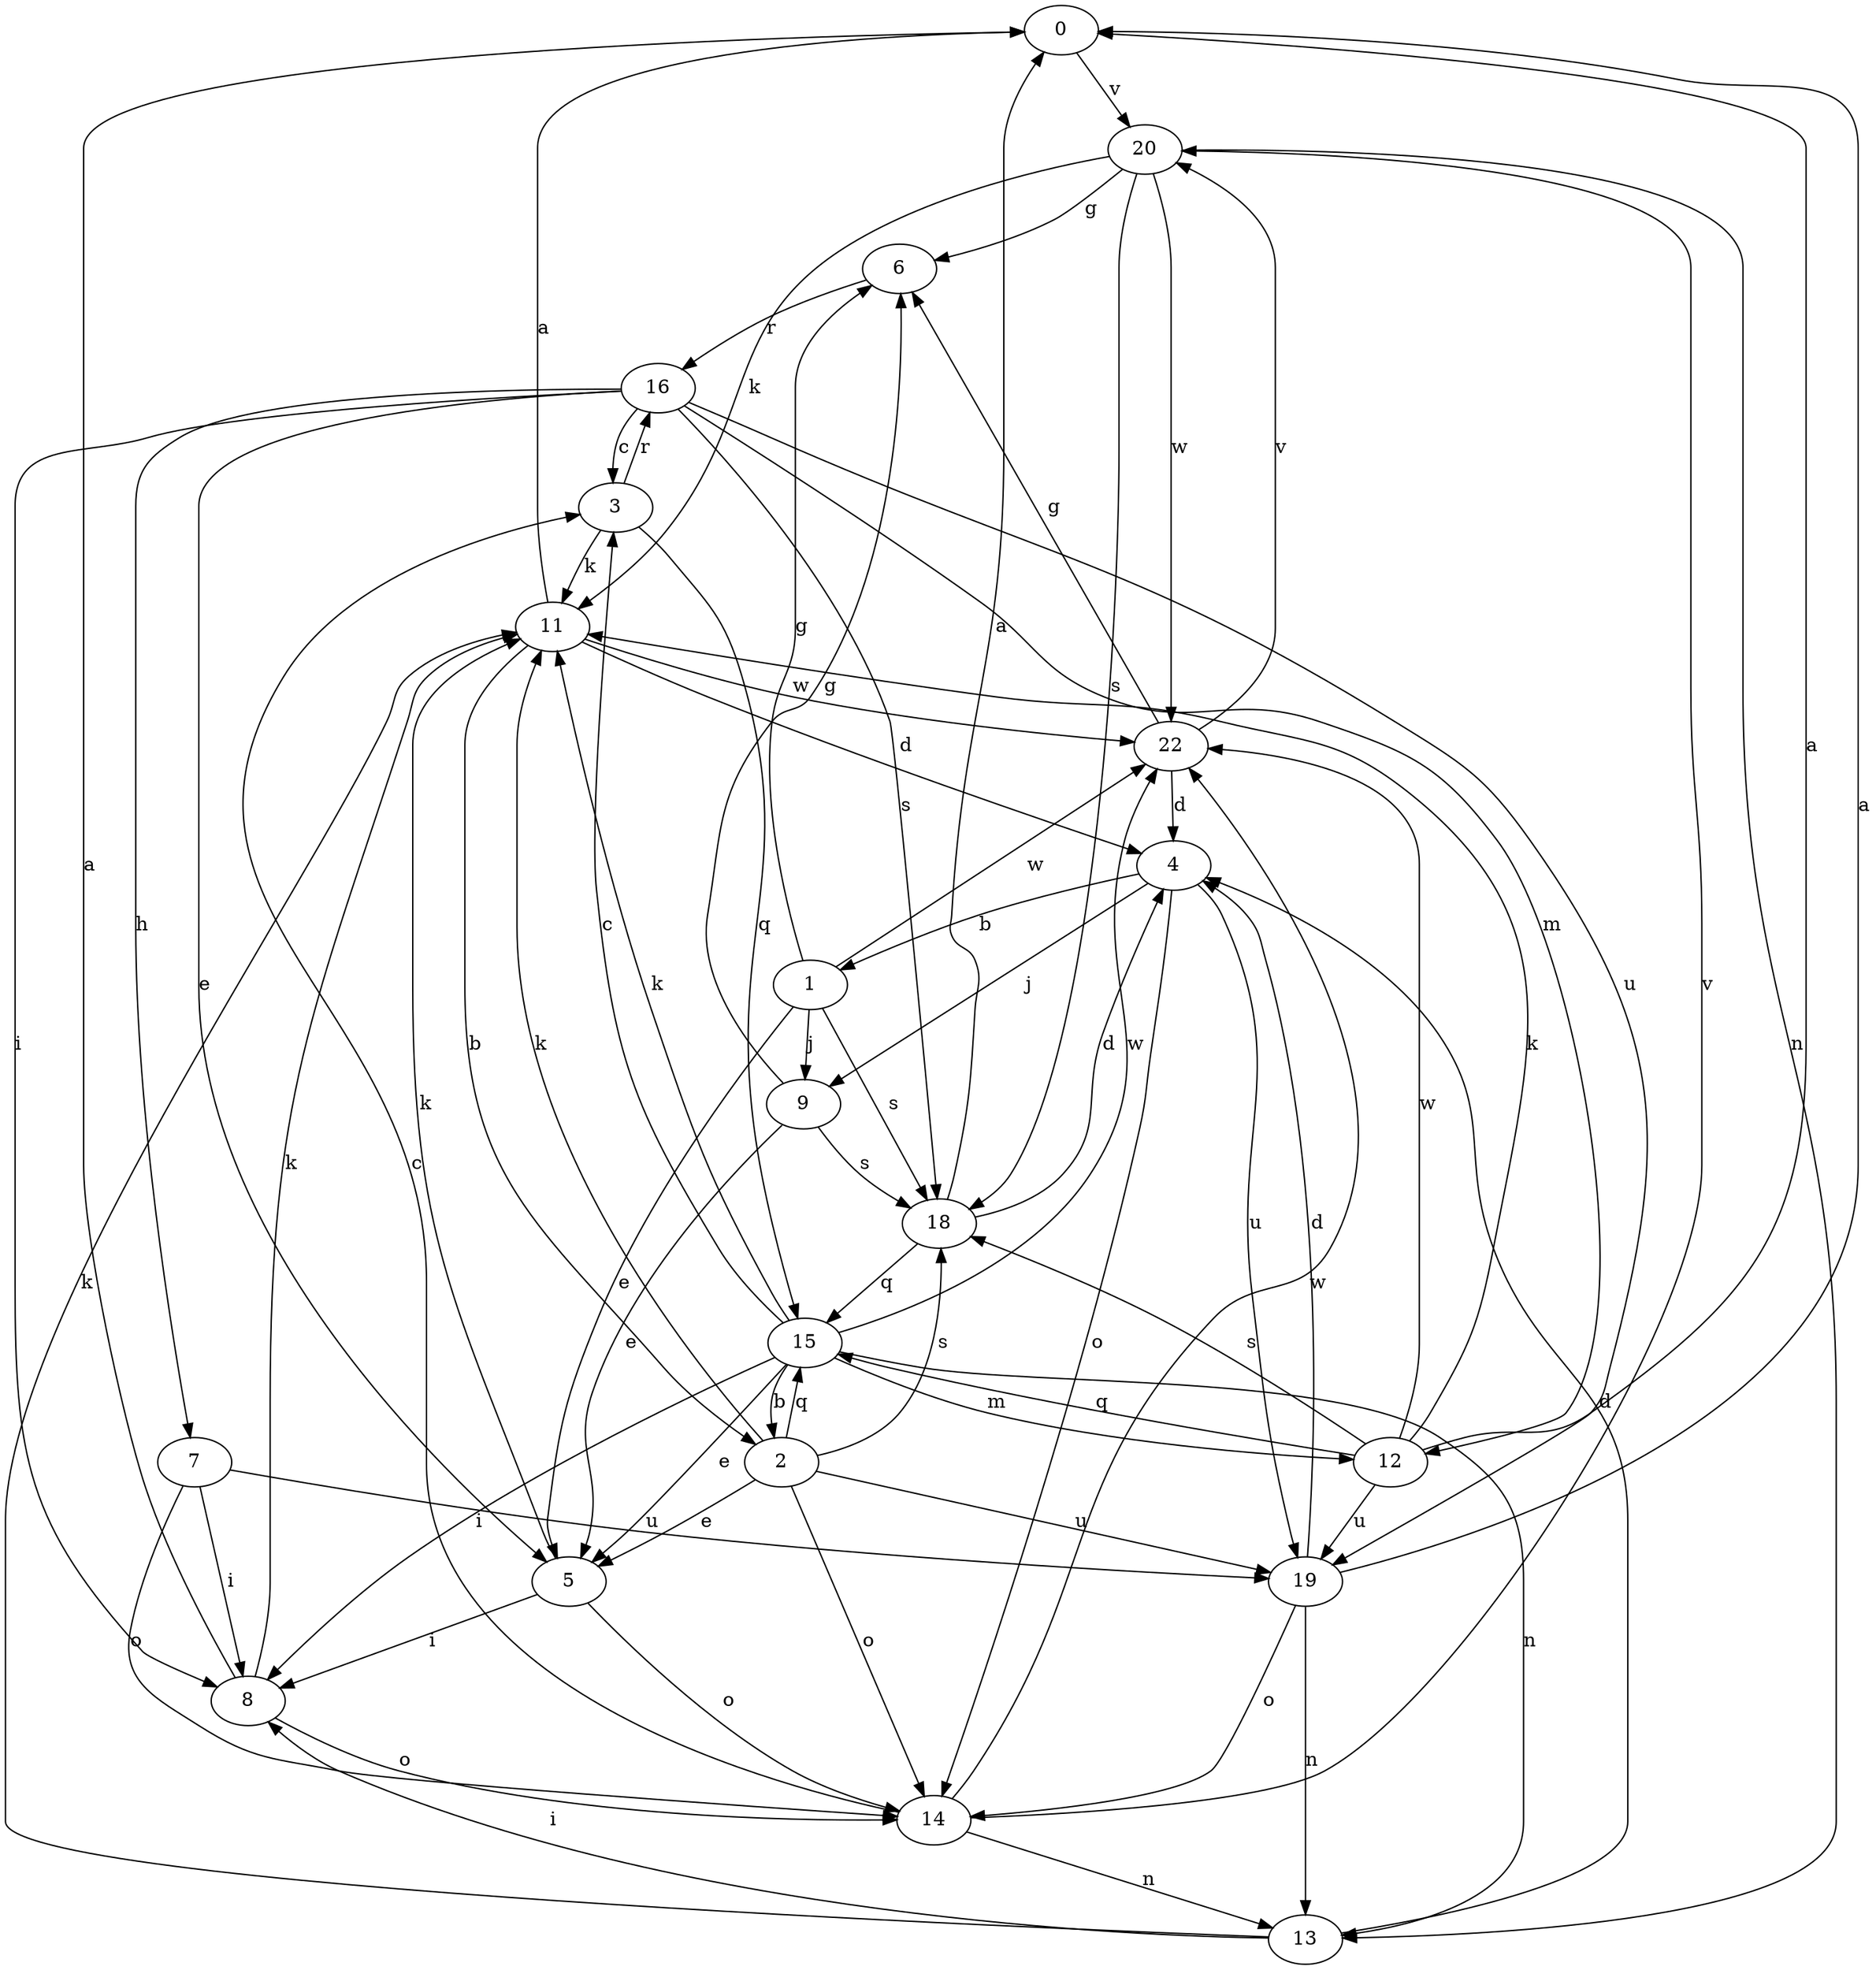 strict digraph  {
0;
1;
2;
3;
4;
5;
6;
7;
8;
9;
11;
12;
13;
14;
15;
16;
18;
19;
20;
22;
0 -> 20  [label=v];
1 -> 5  [label=e];
1 -> 6  [label=g];
1 -> 9  [label=j];
1 -> 18  [label=s];
1 -> 22  [label=w];
2 -> 5  [label=e];
2 -> 11  [label=k];
2 -> 14  [label=o];
2 -> 15  [label=q];
2 -> 18  [label=s];
2 -> 19  [label=u];
3 -> 11  [label=k];
3 -> 15  [label=q];
3 -> 16  [label=r];
4 -> 1  [label=b];
4 -> 9  [label=j];
4 -> 14  [label=o];
4 -> 19  [label=u];
5 -> 8  [label=i];
5 -> 11  [label=k];
5 -> 14  [label=o];
6 -> 16  [label=r];
7 -> 8  [label=i];
7 -> 14  [label=o];
7 -> 19  [label=u];
8 -> 0  [label=a];
8 -> 11  [label=k];
8 -> 14  [label=o];
9 -> 5  [label=e];
9 -> 6  [label=g];
9 -> 18  [label=s];
11 -> 0  [label=a];
11 -> 2  [label=b];
11 -> 4  [label=d];
11 -> 22  [label=w];
12 -> 0  [label=a];
12 -> 11  [label=k];
12 -> 15  [label=q];
12 -> 18  [label=s];
12 -> 19  [label=u];
12 -> 22  [label=w];
13 -> 4  [label=d];
13 -> 8  [label=i];
13 -> 11  [label=k];
14 -> 3  [label=c];
14 -> 13  [label=n];
14 -> 20  [label=v];
14 -> 22  [label=w];
15 -> 2  [label=b];
15 -> 3  [label=c];
15 -> 5  [label=e];
15 -> 8  [label=i];
15 -> 11  [label=k];
15 -> 12  [label=m];
15 -> 13  [label=n];
15 -> 22  [label=w];
16 -> 3  [label=c];
16 -> 5  [label=e];
16 -> 7  [label=h];
16 -> 8  [label=i];
16 -> 12  [label=m];
16 -> 18  [label=s];
16 -> 19  [label=u];
18 -> 0  [label=a];
18 -> 4  [label=d];
18 -> 15  [label=q];
19 -> 0  [label=a];
19 -> 4  [label=d];
19 -> 13  [label=n];
19 -> 14  [label=o];
20 -> 6  [label=g];
20 -> 11  [label=k];
20 -> 13  [label=n];
20 -> 18  [label=s];
20 -> 22  [label=w];
22 -> 4  [label=d];
22 -> 6  [label=g];
22 -> 20  [label=v];
}
